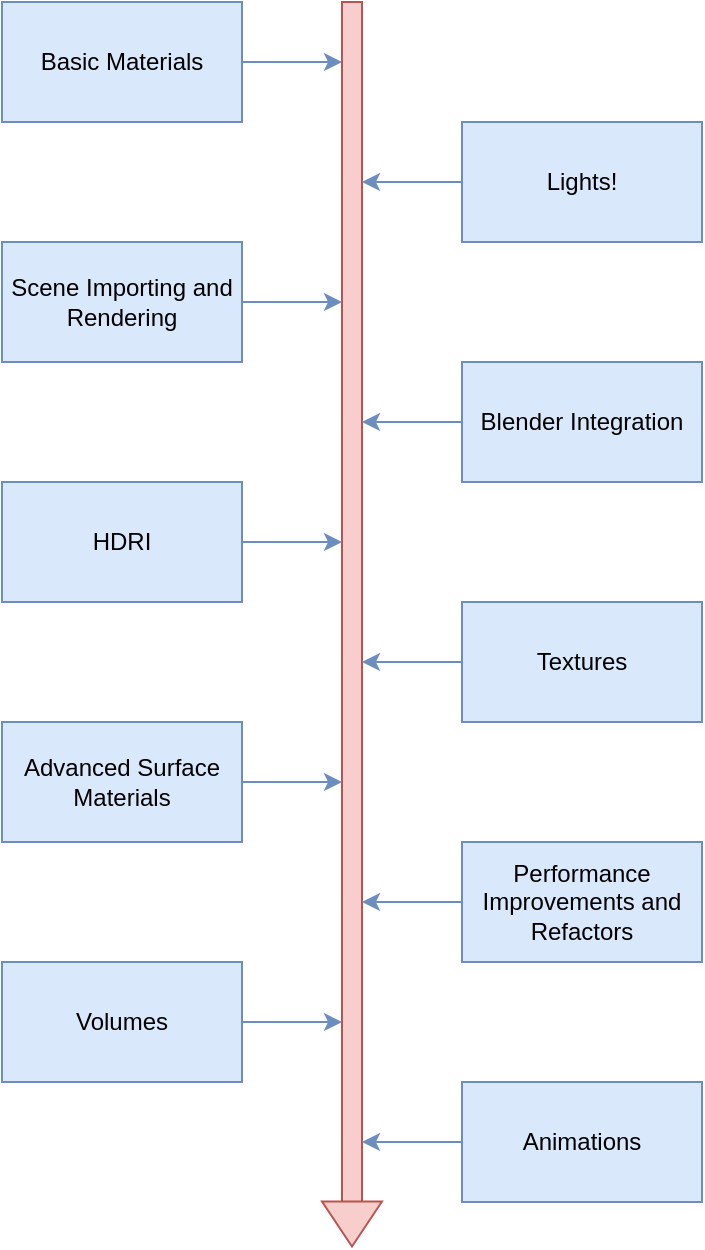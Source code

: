 <mxfile version="20.2.3" type="device"><diagram id="zMwjjkgiWTyVaP4ZCF-Y" name="Page-1"><mxGraphModel dx="1422" dy="774" grid="1" gridSize="10" guides="1" tooltips="1" connect="1" arrows="1" fold="1" page="1" pageScale="1" pageWidth="1920" pageHeight="1200" math="0" shadow="0"><root><mxCell id="0"/><mxCell id="1" parent="0"/><mxCell id="Mr7A-kf15U7xrWBtPsRU-5" style="edgeStyle=elbowEdgeStyle;rounded=0;orthogonalLoop=1;jettySize=auto;html=1;elbow=vertical;fillColor=#dae8fc;strokeColor=#6c8ebf;" edge="1" parent="1" source="Mr7A-kf15U7xrWBtPsRU-2" target="Mr7A-kf15U7xrWBtPsRU-4"><mxGeometry relative="1" as="geometry"/></mxCell><mxCell id="Mr7A-kf15U7xrWBtPsRU-2" value="Basic Materials" style="rounded=0;whiteSpace=wrap;html=1;fillColor=#dae8fc;strokeColor=#6c8ebf;" vertex="1" parent="1"><mxGeometry x="40" y="40" width="120" height="60" as="geometry"/></mxCell><mxCell id="Mr7A-kf15U7xrWBtPsRU-4" value="" style="rounded=0;whiteSpace=wrap;html=1;glass=0;sketch=0;shadow=0;fillStyle=solid;fillColor=#f8cecc;strokeColor=#b85450;" vertex="1" parent="1"><mxGeometry x="210" y="40" width="10" height="600" as="geometry"/></mxCell><mxCell id="Mr7A-kf15U7xrWBtPsRU-7" style="edgeStyle=elbowEdgeStyle;rounded=0;orthogonalLoop=1;jettySize=auto;elbow=vertical;html=1;fillColor=#dae8fc;strokeColor=#6c8ebf;" edge="1" parent="1" source="Mr7A-kf15U7xrWBtPsRU-6" target="Mr7A-kf15U7xrWBtPsRU-4"><mxGeometry relative="1" as="geometry"/></mxCell><mxCell id="Mr7A-kf15U7xrWBtPsRU-6" value="Scene Importing and Rendering" style="rounded=0;whiteSpace=wrap;html=1;fillColor=#dae8fc;strokeColor=#6c8ebf;" vertex="1" parent="1"><mxGeometry x="40" y="160" width="120" height="60" as="geometry"/></mxCell><mxCell id="Mr7A-kf15U7xrWBtPsRU-9" style="edgeStyle=elbowEdgeStyle;rounded=0;orthogonalLoop=1;jettySize=auto;elbow=vertical;html=1;fillColor=#dae8fc;strokeColor=#6c8ebf;" edge="1" parent="1" source="Mr7A-kf15U7xrWBtPsRU-8" target="Mr7A-kf15U7xrWBtPsRU-4"><mxGeometry relative="1" as="geometry"/></mxCell><mxCell id="Mr7A-kf15U7xrWBtPsRU-8" value="Lights!" style="rounded=0;whiteSpace=wrap;html=1;fillColor=#dae8fc;strokeColor=#6c8ebf;" vertex="1" parent="1"><mxGeometry x="270" y="100" width="120" height="60" as="geometry"/></mxCell><mxCell id="Mr7A-kf15U7xrWBtPsRU-11" style="edgeStyle=elbowEdgeStyle;rounded=0;orthogonalLoop=1;jettySize=auto;elbow=vertical;html=1;fillColor=#dae8fc;strokeColor=#6c8ebf;" edge="1" parent="1" source="Mr7A-kf15U7xrWBtPsRU-10" target="Mr7A-kf15U7xrWBtPsRU-4"><mxGeometry relative="1" as="geometry"/></mxCell><mxCell id="Mr7A-kf15U7xrWBtPsRU-10" value="Blender Integration" style="rounded=0;whiteSpace=wrap;html=1;fillColor=#dae8fc;strokeColor=#6c8ebf;" vertex="1" parent="1"><mxGeometry x="270" y="220" width="120" height="60" as="geometry"/></mxCell><mxCell id="Mr7A-kf15U7xrWBtPsRU-13" style="edgeStyle=elbowEdgeStyle;rounded=0;orthogonalLoop=1;jettySize=auto;elbow=vertical;html=1;fillColor=#dae8fc;strokeColor=#6c8ebf;" edge="1" parent="1" source="Mr7A-kf15U7xrWBtPsRU-12" target="Mr7A-kf15U7xrWBtPsRU-4"><mxGeometry relative="1" as="geometry"/></mxCell><mxCell id="Mr7A-kf15U7xrWBtPsRU-12" value="Advanced Surface Materials" style="rounded=0;whiteSpace=wrap;html=1;fillColor=#dae8fc;strokeColor=#6c8ebf;" vertex="1" parent="1"><mxGeometry x="40" y="400" width="120" height="60" as="geometry"/></mxCell><mxCell id="Mr7A-kf15U7xrWBtPsRU-15" style="edgeStyle=elbowEdgeStyle;rounded=0;orthogonalLoop=1;jettySize=auto;elbow=vertical;html=1;fillColor=#dae8fc;strokeColor=#6c8ebf;" edge="1" parent="1" source="Mr7A-kf15U7xrWBtPsRU-14" target="Mr7A-kf15U7xrWBtPsRU-4"><mxGeometry relative="1" as="geometry"/></mxCell><mxCell id="Mr7A-kf15U7xrWBtPsRU-14" value="Textures" style="rounded=0;whiteSpace=wrap;html=1;fillColor=#dae8fc;strokeColor=#6c8ebf;" vertex="1" parent="1"><mxGeometry x="270" y="340" width="120" height="60" as="geometry"/></mxCell><mxCell id="Mr7A-kf15U7xrWBtPsRU-17" style="edgeStyle=elbowEdgeStyle;rounded=0;orthogonalLoop=1;jettySize=auto;elbow=vertical;html=1;fillColor=#dae8fc;strokeColor=#6c8ebf;" edge="1" parent="1" source="Mr7A-kf15U7xrWBtPsRU-16" target="Mr7A-kf15U7xrWBtPsRU-4"><mxGeometry relative="1" as="geometry"/></mxCell><mxCell id="Mr7A-kf15U7xrWBtPsRU-16" value="Volumes" style="rounded=0;whiteSpace=wrap;html=1;fillColor=#dae8fc;strokeColor=#6c8ebf;" vertex="1" parent="1"><mxGeometry x="40" y="520" width="120" height="60" as="geometry"/></mxCell><mxCell id="Mr7A-kf15U7xrWBtPsRU-20" style="edgeStyle=elbowEdgeStyle;rounded=0;orthogonalLoop=1;jettySize=auto;elbow=vertical;html=1;fillColor=#dae8fc;strokeColor=#6c8ebf;" edge="1" parent="1" source="Mr7A-kf15U7xrWBtPsRU-18" target="Mr7A-kf15U7xrWBtPsRU-4"><mxGeometry relative="1" as="geometry"/></mxCell><mxCell id="Mr7A-kf15U7xrWBtPsRU-18" value="Performance Improvements and Refactors" style="rounded=0;whiteSpace=wrap;html=1;fillColor=#dae8fc;strokeColor=#6c8ebf;" vertex="1" parent="1"><mxGeometry x="270" y="460" width="120" height="60" as="geometry"/></mxCell><mxCell id="Mr7A-kf15U7xrWBtPsRU-22" style="edgeStyle=elbowEdgeStyle;rounded=0;orthogonalLoop=1;jettySize=auto;elbow=vertical;html=1;fillColor=#dae8fc;strokeColor=#6c8ebf;" edge="1" parent="1" source="Mr7A-kf15U7xrWBtPsRU-21" target="Mr7A-kf15U7xrWBtPsRU-4"><mxGeometry relative="1" as="geometry"/></mxCell><mxCell id="Mr7A-kf15U7xrWBtPsRU-21" value="Animations" style="rounded=0;whiteSpace=wrap;html=1;fillColor=#dae8fc;strokeColor=#6c8ebf;" vertex="1" parent="1"><mxGeometry x="270" y="580" width="120" height="60" as="geometry"/></mxCell><mxCell id="Mr7A-kf15U7xrWBtPsRU-23" value="" style="triangle;whiteSpace=wrap;html=1;rounded=0;shadow=0;glass=0;sketch=0;fillStyle=solid;fillColor=#f8cecc;strokeColor=#b85450;rotation=90;" vertex="1" parent="1"><mxGeometry x="203.75" y="636" width="22.5" height="30" as="geometry"/></mxCell><mxCell id="Mr7A-kf15U7xrWBtPsRU-25" style="edgeStyle=elbowEdgeStyle;rounded=0;orthogonalLoop=1;jettySize=auto;elbow=vertical;html=1;fillColor=#dae8fc;strokeColor=#6c8ebf;" edge="1" parent="1" source="Mr7A-kf15U7xrWBtPsRU-24" target="Mr7A-kf15U7xrWBtPsRU-4"><mxGeometry relative="1" as="geometry"/></mxCell><mxCell id="Mr7A-kf15U7xrWBtPsRU-24" value="HDRI" style="rounded=0;whiteSpace=wrap;html=1;fillColor=#dae8fc;strokeColor=#6c8ebf;" vertex="1" parent="1"><mxGeometry x="40" y="280" width="120" height="60" as="geometry"/></mxCell></root></mxGraphModel></diagram></mxfile>